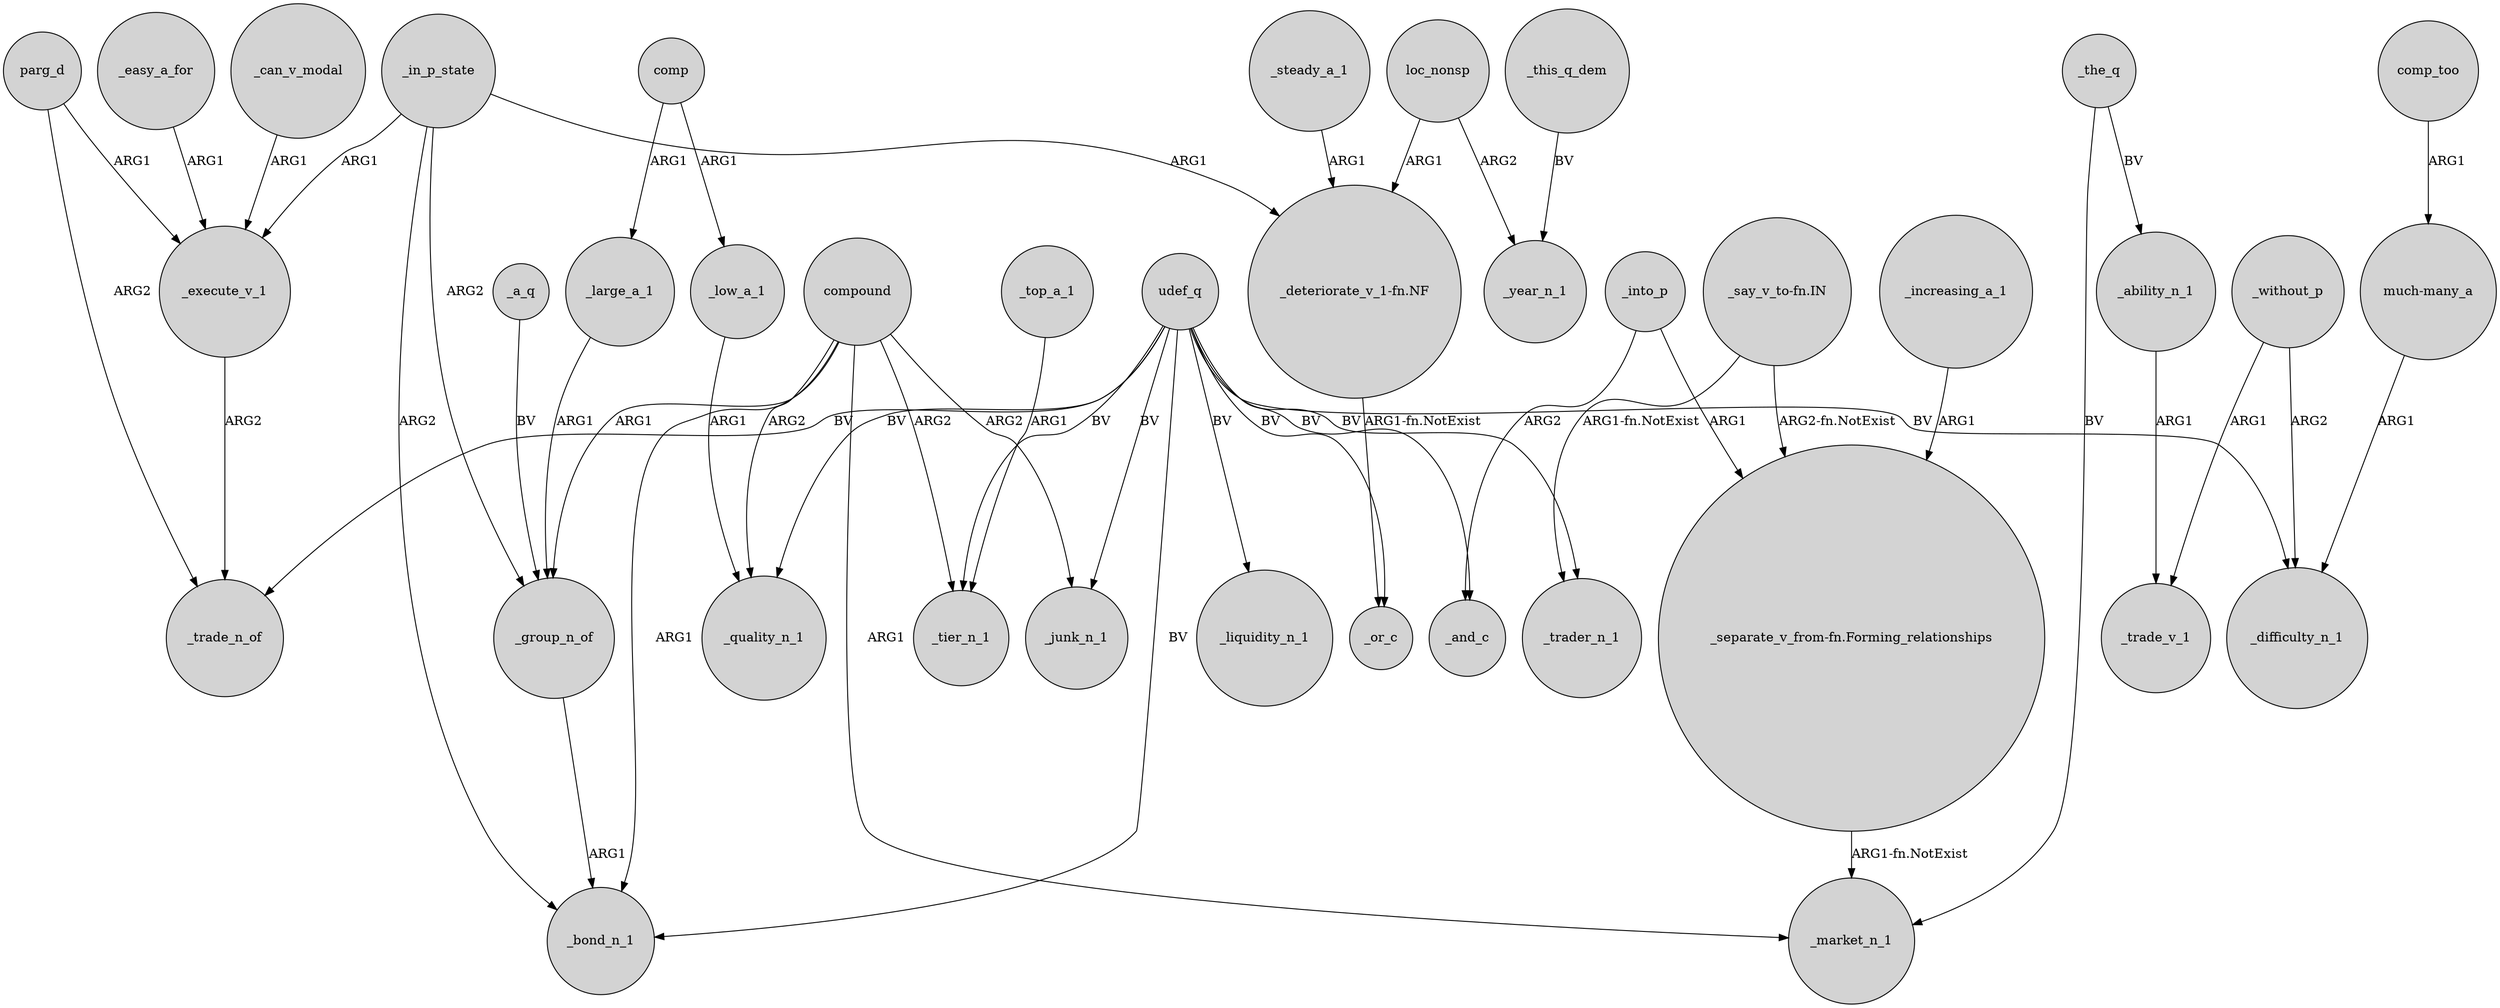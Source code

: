 digraph {
	node [shape=circle style=filled]
	udef_q -> _quality_n_1 [label=BV]
	udef_q -> _trade_n_of [label=BV]
	parg_d -> _execute_v_1 [label=ARG1]
	_steady_a_1 -> "_deteriorate_v_1-fn.NF" [label=ARG1]
	udef_q -> _trader_n_1 [label=BV]
	comp_too -> "much-many_a" [label=ARG1]
	comp -> _large_a_1 [label=ARG1]
	compound -> _bond_n_1 [label=ARG1]
	_ability_n_1 -> _trade_v_1 [label=ARG1]
	udef_q -> _difficulty_n_1 [label=BV]
	udef_q -> _tier_n_1 [label=BV]
	parg_d -> _trade_n_of [label=ARG2]
	compound -> _quality_n_1 [label=ARG2]
	_easy_a_for -> _execute_v_1 [label=ARG1]
	compound -> _junk_n_1 [label=ARG2]
	_can_v_modal -> _execute_v_1 [label=ARG1]
	udef_q -> _or_c [label=BV]
	_large_a_1 -> _group_n_of [label=ARG1]
	_top_a_1 -> _tier_n_1 [label=ARG1]
	_in_p_state -> _execute_v_1 [label=ARG1]
	"_say_v_to-fn.IN" -> "_separate_v_from-fn.Forming_relationships" [label="ARG2-fn.NotExist"]
	udef_q -> _junk_n_1 [label=BV]
	_increasing_a_1 -> "_separate_v_from-fn.Forming_relationships" [label=ARG1]
	_without_p -> _difficulty_n_1 [label=ARG2]
	udef_q -> _bond_n_1 [label=BV]
	_in_p_state -> "_deteriorate_v_1-fn.NF" [label=ARG1]
	_in_p_state -> _group_n_of [label=ARG2]
	"much-many_a" -> _difficulty_n_1 [label=ARG1]
	_into_p -> "_separate_v_from-fn.Forming_relationships" [label=ARG1]
	loc_nonsp -> _year_n_1 [label=ARG2]
	_execute_v_1 -> _trade_n_of [label=ARG2]
	"_say_v_to-fn.IN" -> _trader_n_1 [label="ARG1-fn.NotExist"]
	"_separate_v_from-fn.Forming_relationships" -> _market_n_1 [label="ARG1-fn.NotExist"]
	loc_nonsp -> "_deteriorate_v_1-fn.NF" [label=ARG1]
	_group_n_of -> _bond_n_1 [label=ARG1]
	_into_p -> _and_c [label=ARG2]
	udef_q -> _liquidity_n_1 [label=BV]
	_the_q -> _ability_n_1 [label=BV]
	_a_q -> _group_n_of [label=BV]
	compound -> _market_n_1 [label=ARG1]
	compound -> _tier_n_1 [label=ARG2]
	"_deteriorate_v_1-fn.NF" -> _or_c [label="ARG1-fn.NotExist"]
	_low_a_1 -> _quality_n_1 [label=ARG1]
	_the_q -> _market_n_1 [label=BV]
	udef_q -> _and_c [label=BV]
	_in_p_state -> _bond_n_1 [label=ARG2]
	compound -> _group_n_of [label=ARG1]
	_without_p -> _trade_v_1 [label=ARG1]
	comp -> _low_a_1 [label=ARG1]
	_this_q_dem -> _year_n_1 [label=BV]
}
